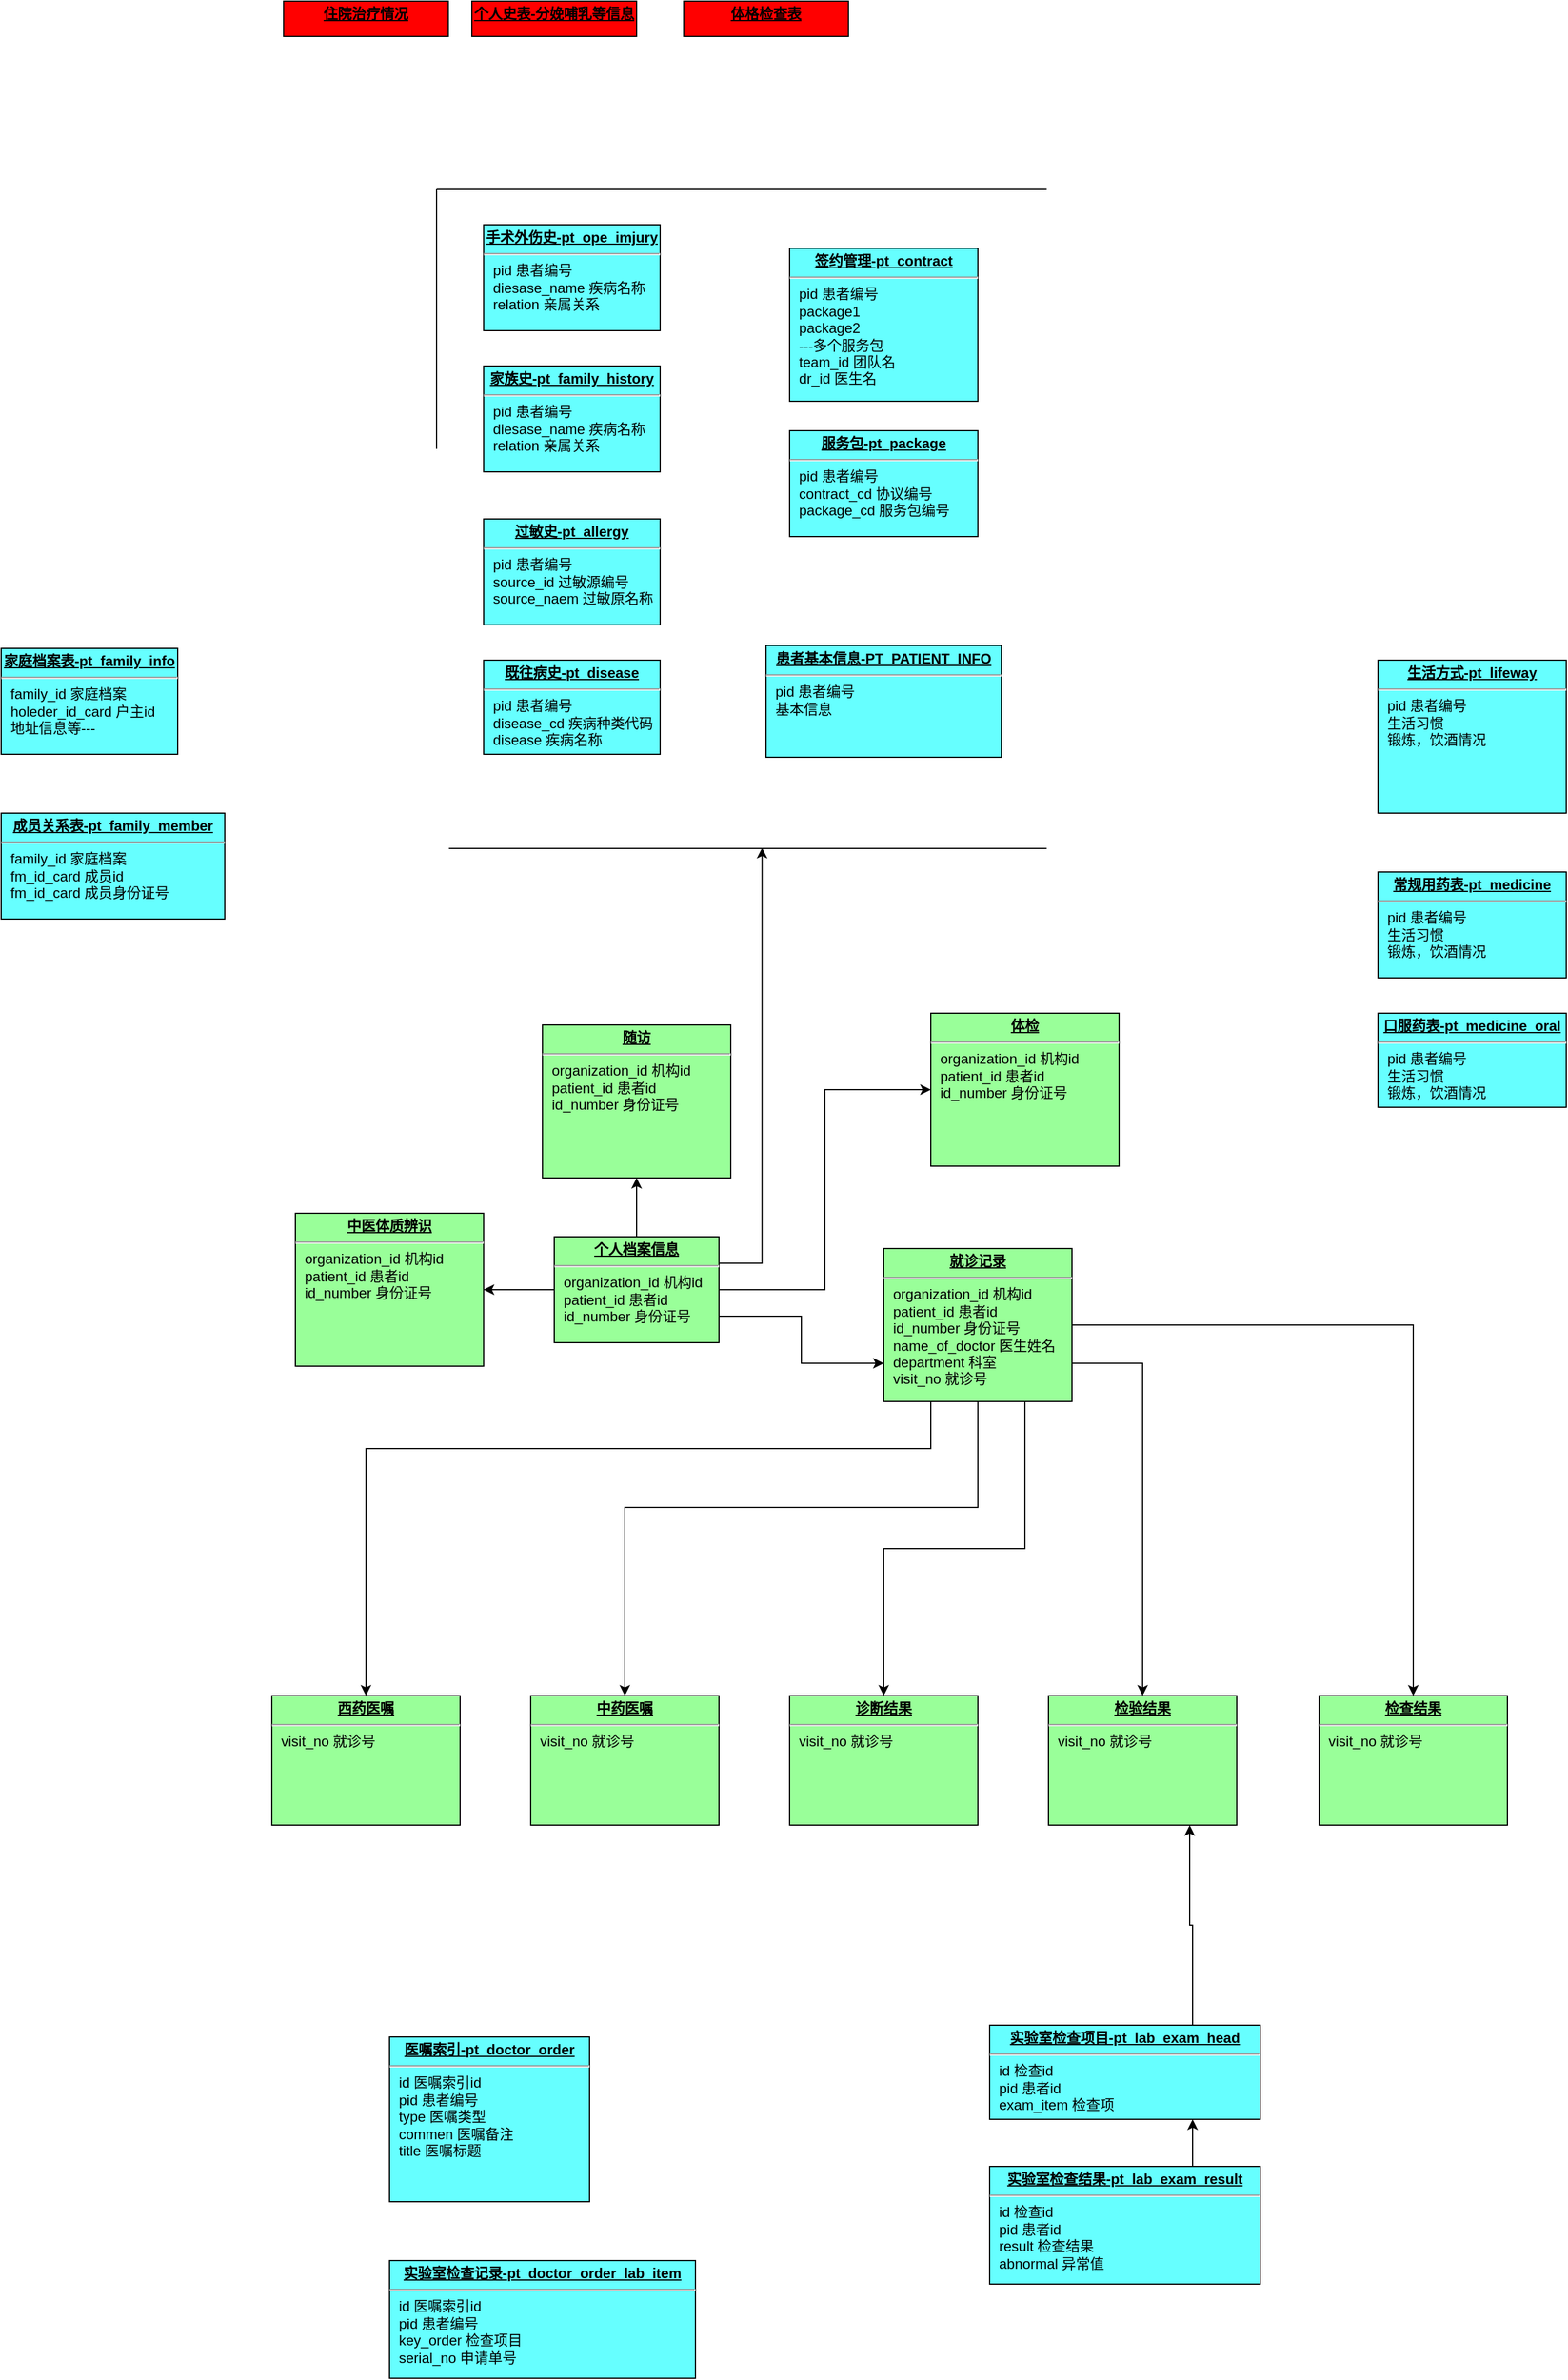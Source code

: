 <mxfile version="20.0.3" type="github">
  <diagram name="Page-1" id="a7904f86-f2b4-8e86-fa97-74104820619b">
    <mxGraphModel dx="2267" dy="1293" grid="1" gridSize="10" guides="1" tooltips="1" connect="1" arrows="1" fold="1" page="1" pageScale="1" pageWidth="1100" pageHeight="850" background="none" math="0" shadow="0">
      <root>
        <mxCell id="0" />
        <mxCell id="1" parent="0" />
        <mxCell id="cJ2p9qlHEQCbhiZmeX7b-15" style="edgeStyle=orthogonalEdgeStyle;rounded=0;orthogonalLoop=1;jettySize=auto;html=1;exitX=1;exitY=0.75;exitDx=0;exitDy=0;entryX=0;entryY=0.75;entryDx=0;entryDy=0;" edge="1" parent="1" source="cJ2p9qlHEQCbhiZmeX7b-1" target="cJ2p9qlHEQCbhiZmeX7b-2">
          <mxGeometry relative="1" as="geometry" />
        </mxCell>
        <mxCell id="cJ2p9qlHEQCbhiZmeX7b-17" style="edgeStyle=orthogonalEdgeStyle;rounded=0;orthogonalLoop=1;jettySize=auto;html=1;exitX=1;exitY=0.5;exitDx=0;exitDy=0;entryX=0;entryY=0.5;entryDx=0;entryDy=0;" edge="1" parent="1" source="cJ2p9qlHEQCbhiZmeX7b-1" target="cJ2p9qlHEQCbhiZmeX7b-16">
          <mxGeometry relative="1" as="geometry" />
        </mxCell>
        <mxCell id="cJ2p9qlHEQCbhiZmeX7b-19" style="edgeStyle=orthogonalEdgeStyle;rounded=0;orthogonalLoop=1;jettySize=auto;html=1;exitX=0.5;exitY=0;exitDx=0;exitDy=0;entryX=0.5;entryY=1;entryDx=0;entryDy=0;" edge="1" parent="1" source="cJ2p9qlHEQCbhiZmeX7b-1" target="cJ2p9qlHEQCbhiZmeX7b-18">
          <mxGeometry relative="1" as="geometry" />
        </mxCell>
        <mxCell id="cJ2p9qlHEQCbhiZmeX7b-21" style="edgeStyle=orthogonalEdgeStyle;rounded=0;orthogonalLoop=1;jettySize=auto;html=1;exitX=0;exitY=0.5;exitDx=0;exitDy=0;" edge="1" parent="1" source="cJ2p9qlHEQCbhiZmeX7b-1" target="cJ2p9qlHEQCbhiZmeX7b-20">
          <mxGeometry relative="1" as="geometry" />
        </mxCell>
        <mxCell id="cJ2p9qlHEQCbhiZmeX7b-23" style="edgeStyle=orthogonalEdgeStyle;rounded=0;orthogonalLoop=1;jettySize=auto;html=1;exitX=1;exitY=0.25;exitDx=0;exitDy=0;entryX=0.532;entryY=0.999;entryDx=0;entryDy=0;entryPerimeter=0;" edge="1" parent="1" source="cJ2p9qlHEQCbhiZmeX7b-1" target="cJ2p9qlHEQCbhiZmeX7b-50">
          <mxGeometry relative="1" as="geometry">
            <mxPoint x="430" y="850" as="targetPoint" />
          </mxGeometry>
        </mxCell>
        <mxCell id="cJ2p9qlHEQCbhiZmeX7b-1" value="&lt;p style=&quot;margin: 0px ; margin-top: 4px ; text-align: center ; text-decoration: underline&quot;&gt;&lt;b&gt;个人档案信息&lt;/b&gt;&lt;/p&gt;&lt;hr&gt;&lt;p style=&quot;margin: 0px ; margin-left: 8px&quot;&gt;organization_id 机构id&lt;/p&gt;&lt;p style=&quot;margin: 0px ; margin-left: 8px&quot;&gt;patient_id 患者id&lt;br&gt;&lt;/p&gt;&lt;p style=&quot;margin: 0px ; margin-left: 8px&quot;&gt;id_number 身份证号&lt;br&gt;&lt;/p&gt;&lt;p style=&quot;margin: 0px ; margin-left: 8px&quot;&gt;&lt;br&gt;&lt;/p&gt;" style="verticalAlign=top;align=left;overflow=fill;fontSize=12;fontFamily=Helvetica;html=1;rounded=0;shadow=0;comic=0;labelBackgroundColor=none;strokeWidth=1;fillColor=#99FF99;" vertex="1" parent="1">
          <mxGeometry x="230" y="1110" width="140" height="90" as="geometry" />
        </mxCell>
        <mxCell id="cJ2p9qlHEQCbhiZmeX7b-10" style="edgeStyle=orthogonalEdgeStyle;rounded=0;orthogonalLoop=1;jettySize=auto;html=1;exitX=0.25;exitY=1;exitDx=0;exitDy=0;entryX=0.5;entryY=0;entryDx=0;entryDy=0;" edge="1" parent="1" source="cJ2p9qlHEQCbhiZmeX7b-2" target="cJ2p9qlHEQCbhiZmeX7b-7">
          <mxGeometry relative="1" as="geometry">
            <Array as="points">
              <mxPoint x="550" y="1290" />
              <mxPoint x="70" y="1290" />
            </Array>
          </mxGeometry>
        </mxCell>
        <mxCell id="cJ2p9qlHEQCbhiZmeX7b-11" style="edgeStyle=orthogonalEdgeStyle;rounded=0;orthogonalLoop=1;jettySize=auto;html=1;exitX=0.5;exitY=1;exitDx=0;exitDy=0;entryX=0.5;entryY=0;entryDx=0;entryDy=0;" edge="1" parent="1" source="cJ2p9qlHEQCbhiZmeX7b-2" target="cJ2p9qlHEQCbhiZmeX7b-8">
          <mxGeometry relative="1" as="geometry">
            <Array as="points">
              <mxPoint x="590" y="1340" />
              <mxPoint x="290" y="1340" />
            </Array>
          </mxGeometry>
        </mxCell>
        <mxCell id="cJ2p9qlHEQCbhiZmeX7b-12" style="edgeStyle=orthogonalEdgeStyle;rounded=0;orthogonalLoop=1;jettySize=auto;html=1;exitX=0.75;exitY=1;exitDx=0;exitDy=0;" edge="1" parent="1" source="cJ2p9qlHEQCbhiZmeX7b-2" target="cJ2p9qlHEQCbhiZmeX7b-5">
          <mxGeometry relative="1" as="geometry" />
        </mxCell>
        <mxCell id="cJ2p9qlHEQCbhiZmeX7b-13" style="edgeStyle=orthogonalEdgeStyle;rounded=0;orthogonalLoop=1;jettySize=auto;html=1;exitX=1;exitY=0.75;exitDx=0;exitDy=0;" edge="1" parent="1" source="cJ2p9qlHEQCbhiZmeX7b-2" target="cJ2p9qlHEQCbhiZmeX7b-4">
          <mxGeometry relative="1" as="geometry" />
        </mxCell>
        <mxCell id="cJ2p9qlHEQCbhiZmeX7b-14" style="edgeStyle=orthogonalEdgeStyle;rounded=0;orthogonalLoop=1;jettySize=auto;html=1;exitX=1;exitY=0.5;exitDx=0;exitDy=0;" edge="1" parent="1" source="cJ2p9qlHEQCbhiZmeX7b-2" target="cJ2p9qlHEQCbhiZmeX7b-6">
          <mxGeometry relative="1" as="geometry" />
        </mxCell>
        <mxCell id="cJ2p9qlHEQCbhiZmeX7b-2" value="&lt;p style=&quot;margin: 0px ; margin-top: 4px ; text-align: center ; text-decoration: underline&quot;&gt;&lt;b&gt;就诊记录&lt;/b&gt;&lt;/p&gt;&lt;hr&gt;&lt;p style=&quot;margin: 0px 0px 0px 8px;&quot;&gt;organization_id 机构id&lt;/p&gt;&lt;p style=&quot;margin: 0px 0px 0px 8px;&quot;&gt;patient_id 患者id&lt;br&gt;&lt;/p&gt;&lt;p style=&quot;margin: 0px 0px 0px 8px;&quot;&gt;id_number 身份证号&lt;/p&gt;&lt;p style=&quot;margin: 0px 0px 0px 8px;&quot;&gt;name_of_doctor 医生姓名&lt;br&gt;&lt;/p&gt;&lt;p style=&quot;margin: 0px 0px 0px 8px;&quot;&gt;department 科室&lt;/p&gt;&lt;p style=&quot;margin: 0px 0px 0px 8px;&quot;&gt;visit_no 就诊号&lt;br&gt;&lt;/p&gt;&lt;p style=&quot;margin: 0px ; margin-left: 8px&quot;&gt;&lt;br&gt;&lt;/p&gt;" style="verticalAlign=top;align=left;overflow=fill;fontSize=12;fontFamily=Helvetica;html=1;rounded=0;shadow=0;comic=0;labelBackgroundColor=none;strokeWidth=1;fillColor=#99FF99;" vertex="1" parent="1">
          <mxGeometry x="510" y="1120" width="160" height="130" as="geometry" />
        </mxCell>
        <mxCell id="cJ2p9qlHEQCbhiZmeX7b-4" value="&lt;p style=&quot;margin: 0px ; margin-top: 4px ; text-align: center ; text-decoration: underline&quot;&gt;&lt;b&gt;检验结果&lt;/b&gt;&lt;/p&gt;&lt;hr&gt;&lt;p style=&quot;margin: 0px 0px 0px 8px;&quot;&gt;visit_no 就诊号&lt;br&gt;&lt;/p&gt;&lt;p style=&quot;margin: 0px ; margin-left: 8px&quot;&gt;&lt;br&gt;&lt;/p&gt;" style="verticalAlign=top;align=left;overflow=fill;fontSize=12;fontFamily=Helvetica;html=1;rounded=0;shadow=0;comic=0;labelBackgroundColor=none;strokeWidth=1;fillColor=#99FF99;" vertex="1" parent="1">
          <mxGeometry x="650" y="1500" width="160" height="110" as="geometry" />
        </mxCell>
        <mxCell id="cJ2p9qlHEQCbhiZmeX7b-5" value="&lt;p style=&quot;margin: 0px ; margin-top: 4px ; text-align: center ; text-decoration: underline&quot;&gt;&lt;b&gt;诊断结果&lt;/b&gt;&lt;/p&gt;&lt;hr&gt;&lt;p style=&quot;margin: 0px 0px 0px 8px;&quot;&gt;visit_no 就诊号&lt;br&gt;&lt;/p&gt;&lt;p style=&quot;margin: 0px ; margin-left: 8px&quot;&gt;&lt;br&gt;&lt;/p&gt;" style="verticalAlign=top;align=left;overflow=fill;fontSize=12;fontFamily=Helvetica;html=1;rounded=0;shadow=0;comic=0;labelBackgroundColor=none;strokeWidth=1;fillColor=#99FF99;" vertex="1" parent="1">
          <mxGeometry x="430" y="1500" width="160" height="110" as="geometry" />
        </mxCell>
        <mxCell id="cJ2p9qlHEQCbhiZmeX7b-6" value="&lt;p style=&quot;margin: 0px ; margin-top: 4px ; text-align: center ; text-decoration: underline&quot;&gt;&lt;b&gt;检查结果&lt;/b&gt;&lt;/p&gt;&lt;hr&gt;&lt;p style=&quot;margin: 0px 0px 0px 8px;&quot;&gt;visit_no 就诊号&lt;br&gt;&lt;/p&gt;&lt;p style=&quot;margin: 0px ; margin-left: 8px&quot;&gt;&lt;br&gt;&lt;/p&gt;" style="verticalAlign=top;align=left;overflow=fill;fontSize=12;fontFamily=Helvetica;html=1;rounded=0;shadow=0;comic=0;labelBackgroundColor=none;strokeWidth=1;fillColor=#99FF99;" vertex="1" parent="1">
          <mxGeometry x="880" y="1500" width="160" height="110" as="geometry" />
        </mxCell>
        <mxCell id="cJ2p9qlHEQCbhiZmeX7b-7" value="&lt;p style=&quot;margin: 0px ; margin-top: 4px ; text-align: center ; text-decoration: underline&quot;&gt;&lt;b&gt;西药医嘱&lt;/b&gt;&lt;/p&gt;&lt;hr&gt;&lt;p style=&quot;margin: 0px 0px 0px 8px;&quot;&gt;visit_no 就诊号&lt;br&gt;&lt;/p&gt;&lt;p style=&quot;margin: 0px ; margin-left: 8px&quot;&gt;&lt;br&gt;&lt;/p&gt;" style="verticalAlign=top;align=left;overflow=fill;fontSize=12;fontFamily=Helvetica;html=1;rounded=0;shadow=0;comic=0;labelBackgroundColor=none;strokeWidth=1;fillColor=#99FF99;" vertex="1" parent="1">
          <mxGeometry x="-10" y="1500" width="160" height="110" as="geometry" />
        </mxCell>
        <mxCell id="cJ2p9qlHEQCbhiZmeX7b-8" value="&lt;p style=&quot;margin: 0px ; margin-top: 4px ; text-align: center ; text-decoration: underline&quot;&gt;&lt;b&gt;中药医嘱&lt;/b&gt;&lt;/p&gt;&lt;hr&gt;&lt;p style=&quot;margin: 0px 0px 0px 8px;&quot;&gt;visit_no 就诊号&lt;br&gt;&lt;/p&gt;&lt;p style=&quot;margin: 0px ; margin-left: 8px&quot;&gt;&lt;br&gt;&lt;/p&gt;" style="verticalAlign=top;align=left;overflow=fill;fontSize=12;fontFamily=Helvetica;html=1;rounded=0;shadow=0;comic=0;labelBackgroundColor=none;strokeWidth=1;fillColor=#99FF99;" vertex="1" parent="1">
          <mxGeometry x="210" y="1500" width="160" height="110" as="geometry" />
        </mxCell>
        <mxCell id="cJ2p9qlHEQCbhiZmeX7b-16" value="&lt;p style=&quot;margin: 0px ; margin-top: 4px ; text-align: center ; text-decoration: underline&quot;&gt;&lt;b&gt;体检&lt;/b&gt;&lt;/p&gt;&lt;hr&gt;&lt;p style=&quot;margin: 0px 0px 0px 8px;&quot;&gt;organization_id 机构id&lt;/p&gt;&lt;p style=&quot;margin: 0px 0px 0px 8px;&quot;&gt;patient_id 患者id&lt;br&gt;&lt;/p&gt;&lt;p style=&quot;margin: 0px 0px 0px 8px;&quot;&gt;id_number 身份证号&lt;/p&gt;&lt;p style=&quot;margin: 0px 0px 0px 8px;&quot;&gt;&lt;br&gt;&lt;/p&gt;&lt;p style=&quot;margin: 0px ; margin-left: 8px&quot;&gt;&lt;br&gt;&lt;/p&gt;" style="verticalAlign=top;align=left;overflow=fill;fontSize=12;fontFamily=Helvetica;html=1;rounded=0;shadow=0;comic=0;labelBackgroundColor=none;strokeWidth=1;fillColor=#99FF99;" vertex="1" parent="1">
          <mxGeometry x="550" y="920" width="160" height="130" as="geometry" />
        </mxCell>
        <mxCell id="cJ2p9qlHEQCbhiZmeX7b-18" value="&lt;p style=&quot;margin: 0px ; margin-top: 4px ; text-align: center ; text-decoration: underline&quot;&gt;&lt;b&gt;随访&lt;/b&gt;&lt;/p&gt;&lt;hr&gt;&lt;p style=&quot;margin: 0px 0px 0px 8px;&quot;&gt;organization_id 机构id&lt;/p&gt;&lt;p style=&quot;margin: 0px 0px 0px 8px;&quot;&gt;patient_id 患者id&lt;br&gt;&lt;/p&gt;&lt;p style=&quot;margin: 0px 0px 0px 8px;&quot;&gt;id_number 身份证号&lt;/p&gt;&lt;p style=&quot;margin: 0px 0px 0px 8px;&quot;&gt;&lt;br&gt;&lt;/p&gt;&lt;p style=&quot;margin: 0px ; margin-left: 8px&quot;&gt;&lt;br&gt;&lt;/p&gt;" style="verticalAlign=top;align=left;overflow=fill;fontSize=12;fontFamily=Helvetica;html=1;rounded=0;shadow=0;comic=0;labelBackgroundColor=none;strokeWidth=1;fillColor=#99FF99;" vertex="1" parent="1">
          <mxGeometry x="220" y="930" width="160" height="130" as="geometry" />
        </mxCell>
        <mxCell id="cJ2p9qlHEQCbhiZmeX7b-20" value="&lt;p style=&quot;margin: 0px ; margin-top: 4px ; text-align: center ; text-decoration: underline&quot;&gt;&lt;b&gt;中医体质辨识&lt;/b&gt;&lt;/p&gt;&lt;hr&gt;&lt;p style=&quot;margin: 0px 0px 0px 8px;&quot;&gt;organization_id 机构id&lt;/p&gt;&lt;p style=&quot;margin: 0px 0px 0px 8px;&quot;&gt;patient_id 患者id&lt;br&gt;&lt;/p&gt;&lt;p style=&quot;margin: 0px 0px 0px 8px;&quot;&gt;id_number 身份证号&lt;/p&gt;&lt;p style=&quot;margin: 0px 0px 0px 8px;&quot;&gt;&lt;br&gt;&lt;/p&gt;&lt;p style=&quot;margin: 0px ; margin-left: 8px&quot;&gt;&lt;br&gt;&lt;/p&gt;" style="verticalAlign=top;align=left;overflow=fill;fontSize=12;fontFamily=Helvetica;html=1;rounded=0;shadow=0;comic=0;labelBackgroundColor=none;strokeWidth=1;fillColor=#99FF99;" vertex="1" parent="1">
          <mxGeometry x="10" y="1090" width="160" height="130" as="geometry" />
        </mxCell>
        <mxCell id="cJ2p9qlHEQCbhiZmeX7b-24" value="&lt;p style=&quot;margin: 0px ; margin-top: 4px ; text-align: center ; text-decoration: underline&quot;&gt;&lt;b&gt;过敏史-pt_allergy&lt;/b&gt;&lt;/p&gt;&lt;hr&gt;&lt;p style=&quot;margin: 0px 0px 0px 8px;&quot;&gt;pid 患者编号&lt;/p&gt;&lt;p style=&quot;margin: 0px 0px 0px 8px;&quot;&gt;source_id 过敏源编号&lt;/p&gt;&lt;p style=&quot;margin: 0px 0px 0px 8px;&quot;&gt;source_naem 过敏原名称&lt;/p&gt;&lt;p style=&quot;margin: 0px 0px 0px 8px;&quot;&gt;&lt;br&gt;&lt;/p&gt;&lt;p style=&quot;margin: 0px ; margin-left: 8px&quot;&gt;&lt;br&gt;&lt;/p&gt;" style="verticalAlign=top;align=left;overflow=fill;fontSize=12;fontFamily=Helvetica;html=1;rounded=0;shadow=0;comic=0;labelBackgroundColor=none;strokeWidth=1;fillColor=#66FFFF;" vertex="1" parent="1">
          <mxGeometry x="170" y="500" width="150" height="90" as="geometry" />
        </mxCell>
        <mxCell id="cJ2p9qlHEQCbhiZmeX7b-25" value="&lt;p style=&quot;margin: 0px ; margin-top: 4px ; text-align: center ; text-decoration: underline&quot;&gt;&lt;b&gt;签约管理-pt_contract&lt;/b&gt;&lt;/p&gt;&lt;hr&gt;&lt;p style=&quot;margin: 0px 0px 0px 8px;&quot;&gt;pid 患者编号&lt;/p&gt;&lt;p style=&quot;margin: 0px 0px 0px 8px;&quot;&gt;package1&lt;/p&gt;&lt;p style=&quot;margin: 0px 0px 0px 8px;&quot;&gt;package2&lt;/p&gt;&lt;p style=&quot;margin: 0px 0px 0px 8px;&quot;&gt;---多个服务包&lt;/p&gt;&lt;p style=&quot;margin: 0px 0px 0px 8px;&quot;&gt;team_id 团队名&lt;/p&gt;&lt;p style=&quot;margin: 0px 0px 0px 8px;&quot;&gt;dr_id 医生名&lt;/p&gt;&lt;p style=&quot;margin: 0px 0px 0px 8px;&quot;&gt;&lt;br&gt;&lt;/p&gt;&lt;p style=&quot;margin: 0px ; margin-left: 8px&quot;&gt;&lt;br&gt;&lt;/p&gt;" style="verticalAlign=top;align=left;overflow=fill;fontSize=12;fontFamily=Helvetica;html=1;rounded=0;shadow=0;comic=0;labelBackgroundColor=none;strokeWidth=1;fillColor=#66FFFF;" vertex="1" parent="1">
          <mxGeometry x="430" y="270" width="160" height="130" as="geometry" />
        </mxCell>
        <mxCell id="cJ2p9qlHEQCbhiZmeX7b-27" value="&lt;p style=&quot;margin: 0px ; margin-top: 4px ; text-align: center ; text-decoration: underline&quot;&gt;&lt;b&gt;既往病史-pt_disease&lt;/b&gt;&lt;/p&gt;&lt;hr&gt;&lt;p style=&quot;margin: 0px 0px 0px 8px;&quot;&gt;pid 患者编号&lt;/p&gt;&lt;p style=&quot;margin: 0px 0px 0px 8px;&quot;&gt;disease_cd 疾病种类代码&lt;/p&gt;&lt;p style=&quot;margin: 0px 0px 0px 8px;&quot;&gt;disease 疾病名称&lt;/p&gt;&lt;p style=&quot;margin: 0px 0px 0px 8px;&quot;&gt;&lt;br&gt;&lt;/p&gt;&lt;p style=&quot;margin: 0px 0px 0px 8px;&quot;&gt;&lt;br&gt;&lt;/p&gt;&lt;p style=&quot;margin: 0px ; margin-left: 8px&quot;&gt;&lt;br&gt;&lt;/p&gt;" style="verticalAlign=top;align=left;overflow=fill;fontSize=12;fontFamily=Helvetica;html=1;rounded=0;shadow=0;comic=0;labelBackgroundColor=none;strokeWidth=1;fillColor=#66FFFF;" vertex="1" parent="1">
          <mxGeometry x="170" y="620" width="150" height="80" as="geometry" />
        </mxCell>
        <mxCell id="cJ2p9qlHEQCbhiZmeX7b-28" value="&lt;p style=&quot;margin: 0px ; margin-top: 4px ; text-align: center ; text-decoration: underline&quot;&gt;&lt;b&gt;医嘱索引-pt_doctor_order&lt;/b&gt;&lt;/p&gt;&lt;hr&gt;&lt;p style=&quot;margin: 0px 0px 0px 8px;&quot;&gt;id 医嘱索引id&lt;/p&gt;&lt;p style=&quot;margin: 0px 0px 0px 8px;&quot;&gt;pid 患者编号&lt;/p&gt;&lt;p style=&quot;margin: 0px 0px 0px 8px;&quot;&gt;type 医嘱类型&lt;/p&gt;&lt;p style=&quot;margin: 0px 0px 0px 8px;&quot;&gt;commen 医嘱备注&lt;/p&gt;&lt;p style=&quot;margin: 0px 0px 0px 8px;&quot;&gt;title 医嘱标题&lt;/p&gt;&lt;p style=&quot;margin: 0px ; margin-left: 8px&quot;&gt;&lt;br&gt;&lt;/p&gt;" style="verticalAlign=top;align=left;overflow=fill;fontSize=12;fontFamily=Helvetica;html=1;rounded=0;shadow=0;comic=0;labelBackgroundColor=none;strokeWidth=1;fillColor=#66FFFF;" vertex="1" parent="1">
          <mxGeometry x="90" y="1790" width="170" height="140" as="geometry" />
        </mxCell>
        <mxCell id="cJ2p9qlHEQCbhiZmeX7b-30" value="&lt;p style=&quot;text-decoration-line: underline; margin: 4px 0px 0px; text-align: center;&quot;&gt;&lt;b&gt;实验室检查记录-&lt;/b&gt;&lt;b style=&quot;background-color: initial;&quot;&gt;&lt;u&gt;pt_doctor_order_lab_item&lt;/u&gt;&lt;/b&gt;&lt;/p&gt;&lt;hr&gt;&lt;p style=&quot;margin: 0px 0px 0px 8px;&quot;&gt;id 医嘱索引id&lt;/p&gt;&lt;p style=&quot;margin: 0px 0px 0px 8px;&quot;&gt;pid 患者编号&lt;/p&gt;&lt;p style=&quot;margin: 0px 0px 0px 8px;&quot;&gt;key_order 检查项目&lt;/p&gt;&lt;p style=&quot;margin: 0px 0px 0px 8px;&quot;&gt;serial_no 申请单号&lt;/p&gt;&lt;p style=&quot;margin: 0px ; margin-left: 8px&quot;&gt;&lt;br&gt;&lt;/p&gt;" style="verticalAlign=top;align=left;overflow=fill;fontSize=12;fontFamily=Helvetica;html=1;rounded=0;shadow=0;comic=0;labelBackgroundColor=none;strokeWidth=1;fillColor=#66FFFF;" vertex="1" parent="1">
          <mxGeometry x="90" y="1980" width="260" height="100" as="geometry" />
        </mxCell>
        <mxCell id="cJ2p9qlHEQCbhiZmeX7b-31" value="&lt;p style=&quot;margin: 0px ; margin-top: 4px ; text-align: center ; text-decoration: underline&quot;&gt;&lt;b&gt;家族史-pt_family_history&lt;/b&gt;&lt;/p&gt;&lt;hr&gt;&lt;p style=&quot;margin: 0px 0px 0px 8px;&quot;&gt;pid 患者编号&lt;/p&gt;&lt;p style=&quot;margin: 0px 0px 0px 8px;&quot;&gt;diesase_name 疾病名称&lt;/p&gt;&lt;p style=&quot;margin: 0px 0px 0px 8px;&quot;&gt;relation 亲属关系&lt;/p&gt;&lt;p style=&quot;margin: 0px 0px 0px 8px;&quot;&gt;&lt;br&gt;&lt;/p&gt;&lt;p style=&quot;margin: 0px ; margin-left: 8px&quot;&gt;&lt;br&gt;&lt;/p&gt;" style="verticalAlign=top;align=left;overflow=fill;fontSize=12;fontFamily=Helvetica;html=1;rounded=0;shadow=0;comic=0;labelBackgroundColor=none;strokeWidth=1;fillColor=#66FFFF;" vertex="1" parent="1">
          <mxGeometry x="170" y="370" width="150" height="90" as="geometry" />
        </mxCell>
        <mxCell id="cJ2p9qlHEQCbhiZmeX7b-32" value="&lt;p style=&quot;margin: 0px ; margin-top: 4px ; text-align: center ; text-decoration: underline&quot;&gt;&lt;b&gt;家庭档案表-pt_family_info&lt;/b&gt;&lt;/p&gt;&lt;hr&gt;&lt;p style=&quot;margin: 0px 0px 0px 8px;&quot;&gt;family_id 家庭档案&lt;/p&gt;&lt;p style=&quot;margin: 0px 0px 0px 8px;&quot;&gt;holeder_id_card 户主id&lt;/p&gt;&lt;p style=&quot;margin: 0px 0px 0px 8px;&quot;&gt;地址信息等---&lt;/p&gt;&lt;p style=&quot;margin: 0px 0px 0px 8px;&quot;&gt;&lt;br&gt;&lt;/p&gt;&lt;p style=&quot;margin: 0px ; margin-left: 8px&quot;&gt;&lt;br&gt;&lt;/p&gt;" style="verticalAlign=top;align=left;overflow=fill;fontSize=12;fontFamily=Helvetica;html=1;rounded=0;shadow=0;comic=0;labelBackgroundColor=none;strokeWidth=1;fillColor=#66FFFF;" vertex="1" parent="1">
          <mxGeometry x="-240" y="610" width="150" height="90" as="geometry" />
        </mxCell>
        <mxCell id="cJ2p9qlHEQCbhiZmeX7b-33" value="&lt;p style=&quot;margin: 0px ; margin-top: 4px ; text-align: center ; text-decoration: underline&quot;&gt;&lt;b&gt;成员关系表-pt_family_member&lt;/b&gt;&lt;/p&gt;&lt;hr&gt;&lt;p style=&quot;margin: 0px 0px 0px 8px;&quot;&gt;family_id 家庭档案&lt;/p&gt;&lt;p style=&quot;margin: 0px 0px 0px 8px;&quot;&gt;fm_id_card 成员id&lt;/p&gt;&lt;p style=&quot;margin: 0px 0px 0px 8px;&quot;&gt;fm_id_card 成员身份证号&lt;/p&gt;&lt;p style=&quot;margin: 0px ; margin-left: 8px&quot;&gt;&lt;br&gt;&lt;/p&gt;" style="verticalAlign=top;align=left;overflow=fill;fontSize=12;fontFamily=Helvetica;html=1;rounded=0;shadow=0;comic=0;labelBackgroundColor=none;strokeWidth=1;fillColor=#66FFFF;" vertex="1" parent="1">
          <mxGeometry x="-240" y="750" width="190" height="90" as="geometry" />
        </mxCell>
        <mxCell id="cJ2p9qlHEQCbhiZmeX7b-34" value="&lt;p style=&quot;margin: 0px ; margin-top: 4px ; text-align: center ; text-decoration: underline&quot;&gt;&lt;b&gt;住院治疗情况&lt;/b&gt;&lt;/p&gt;&lt;p style=&quot;margin: 0px ; margin-left: 8px&quot;&gt;&lt;br&gt;&lt;/p&gt;" style="verticalAlign=top;align=left;overflow=fill;fontSize=12;fontFamily=Helvetica;html=1;rounded=0;shadow=0;comic=0;labelBackgroundColor=none;strokeWidth=1;fillColor=#FF0000;" vertex="1" parent="1">
          <mxGeometry y="60" width="140" height="30" as="geometry" />
        </mxCell>
        <mxCell id="cJ2p9qlHEQCbhiZmeX7b-40" style="edgeStyle=orthogonalEdgeStyle;rounded=0;orthogonalLoop=1;jettySize=auto;html=1;exitX=0.75;exitY=0;exitDx=0;exitDy=0;entryX=0.75;entryY=1;entryDx=0;entryDy=0;" edge="1" parent="1" source="cJ2p9qlHEQCbhiZmeX7b-35" target="cJ2p9qlHEQCbhiZmeX7b-4">
          <mxGeometry relative="1" as="geometry" />
        </mxCell>
        <mxCell id="cJ2p9qlHEQCbhiZmeX7b-35" value="&lt;p style=&quot;margin: 0px ; margin-top: 4px ; text-align: center ; text-decoration: underline&quot;&gt;&lt;b&gt;实验室检查项目-pt_lab_exam_head&lt;/b&gt;&lt;/p&gt;&lt;hr&gt;&lt;p style=&quot;margin: 0px 0px 0px 8px;&quot;&gt;id 检查id&lt;/p&gt;&lt;p style=&quot;margin: 0px 0px 0px 8px;&quot;&gt;pid 患者id&lt;/p&gt;&lt;p style=&quot;margin: 0px 0px 0px 8px;&quot;&gt;exam_item 检查项&lt;/p&gt;&lt;p style=&quot;margin: 0px ; margin-left: 8px&quot;&gt;&lt;br&gt;&lt;/p&gt;" style="verticalAlign=top;align=left;overflow=fill;fontSize=12;fontFamily=Helvetica;html=1;rounded=0;shadow=0;comic=0;labelBackgroundColor=none;strokeWidth=1;fillColor=#66FFFF;" vertex="1" parent="1">
          <mxGeometry x="600" y="1780" width="230" height="80" as="geometry" />
        </mxCell>
        <mxCell id="cJ2p9qlHEQCbhiZmeX7b-39" style="edgeStyle=orthogonalEdgeStyle;rounded=0;orthogonalLoop=1;jettySize=auto;html=1;exitX=0.75;exitY=0;exitDx=0;exitDy=0;entryX=0.75;entryY=1;entryDx=0;entryDy=0;" edge="1" parent="1" source="cJ2p9qlHEQCbhiZmeX7b-36" target="cJ2p9qlHEQCbhiZmeX7b-35">
          <mxGeometry relative="1" as="geometry" />
        </mxCell>
        <mxCell id="cJ2p9qlHEQCbhiZmeX7b-36" value="&lt;p style=&quot;margin: 0px ; margin-top: 4px ; text-align: center ; text-decoration: underline&quot;&gt;&lt;b&gt;实验室检查结果-pt_lab_exam_result&lt;/b&gt;&lt;/p&gt;&lt;hr&gt;&lt;p style=&quot;margin: 0px 0px 0px 8px;&quot;&gt;id 检查id&lt;/p&gt;&lt;p style=&quot;margin: 0px 0px 0px 8px;&quot;&gt;pid 患者id&lt;/p&gt;&lt;p style=&quot;margin: 0px 0px 0px 8px;&quot;&gt;result 检查结果&lt;/p&gt;&lt;p style=&quot;margin: 0px ; margin-left: 8px&quot;&gt;abnormal 异常值&lt;/p&gt;" style="verticalAlign=top;align=left;overflow=fill;fontSize=12;fontFamily=Helvetica;html=1;rounded=0;shadow=0;comic=0;labelBackgroundColor=none;strokeWidth=1;fillColor=#66FFFF;" vertex="1" parent="1">
          <mxGeometry x="600" y="1900" width="230" height="100" as="geometry" />
        </mxCell>
        <mxCell id="cJ2p9qlHEQCbhiZmeX7b-43" value="&lt;p style=&quot;margin: 0px ; margin-top: 4px ; text-align: center ; text-decoration: underline&quot;&gt;&lt;b&gt;生活方式-pt_lifeway&lt;/b&gt;&lt;/p&gt;&lt;hr&gt;&lt;p style=&quot;margin: 0px 0px 0px 8px;&quot;&gt;pid 患者编号&lt;/p&gt;&lt;p style=&quot;margin: 0px 0px 0px 8px;&quot;&gt;生活习惯&lt;/p&gt;&lt;p style=&quot;margin: 0px 0px 0px 8px;&quot;&gt;锻炼，饮酒情况&lt;/p&gt;&lt;p style=&quot;margin: 0px 0px 0px 8px;&quot;&gt;&lt;br&gt;&lt;/p&gt;&lt;p style=&quot;margin: 0px ; margin-left: 8px&quot;&gt;&lt;br&gt;&lt;/p&gt;" style="verticalAlign=top;align=left;overflow=fill;fontSize=12;fontFamily=Helvetica;html=1;rounded=0;shadow=0;comic=0;labelBackgroundColor=none;strokeWidth=1;fillColor=#66FFFF;" vertex="1" parent="1">
          <mxGeometry x="930" y="620" width="160" height="130" as="geometry" />
        </mxCell>
        <mxCell id="cJ2p9qlHEQCbhiZmeX7b-44" value="&lt;p style=&quot;margin: 0px ; margin-top: 4px ; text-align: center ; text-decoration: underline&quot;&gt;&lt;b&gt;常规用药表-pt_medicine&lt;/b&gt;&lt;/p&gt;&lt;hr&gt;&lt;p style=&quot;margin: 0px 0px 0px 8px;&quot;&gt;pid 患者编号&lt;/p&gt;&lt;p style=&quot;margin: 0px 0px 0px 8px;&quot;&gt;生活习惯&lt;/p&gt;&lt;p style=&quot;margin: 0px 0px 0px 8px;&quot;&gt;锻炼，饮酒情况&lt;/p&gt;&lt;p style=&quot;margin: 0px 0px 0px 8px;&quot;&gt;&lt;br&gt;&lt;/p&gt;&lt;p style=&quot;margin: 0px ; margin-left: 8px&quot;&gt;&lt;br&gt;&lt;/p&gt;" style="verticalAlign=top;align=left;overflow=fill;fontSize=12;fontFamily=Helvetica;html=1;rounded=0;shadow=0;comic=0;labelBackgroundColor=none;strokeWidth=1;fillColor=#66FFFF;" vertex="1" parent="1">
          <mxGeometry x="930" y="800" width="160" height="90" as="geometry" />
        </mxCell>
        <mxCell id="cJ2p9qlHEQCbhiZmeX7b-45" value="&lt;p style=&quot;margin: 0px ; margin-top: 4px ; text-align: center ; text-decoration: underline&quot;&gt;&lt;b&gt;口服药表-pt_medicine_oral&lt;/b&gt;&lt;/p&gt;&lt;hr&gt;&lt;p style=&quot;margin: 0px 0px 0px 8px;&quot;&gt;pid 患者编号&lt;/p&gt;&lt;p style=&quot;margin: 0px 0px 0px 8px;&quot;&gt;生活习惯&lt;/p&gt;&lt;p style=&quot;margin: 0px 0px 0px 8px;&quot;&gt;锻炼，饮酒情况&lt;/p&gt;&lt;p style=&quot;margin: 0px 0px 0px 8px;&quot;&gt;&lt;br&gt;&lt;/p&gt;&lt;p style=&quot;margin: 0px ; margin-left: 8px&quot;&gt;&lt;br&gt;&lt;/p&gt;" style="verticalAlign=top;align=left;overflow=fill;fontSize=12;fontFamily=Helvetica;html=1;rounded=0;shadow=0;comic=0;labelBackgroundColor=none;strokeWidth=1;fillColor=#66FFFF;" vertex="1" parent="1">
          <mxGeometry x="930" y="920" width="160" height="80" as="geometry" />
        </mxCell>
        <mxCell id="cJ2p9qlHEQCbhiZmeX7b-46" value="&lt;p style=&quot;margin: 0px ; margin-top: 4px ; text-align: center ; text-decoration: underline&quot;&gt;&lt;b&gt;手术外伤史-pt_ope_imjury&lt;/b&gt;&lt;/p&gt;&lt;hr&gt;&lt;p style=&quot;margin: 0px 0px 0px 8px;&quot;&gt;pid 患者编号&lt;/p&gt;&lt;p style=&quot;margin: 0px 0px 0px 8px;&quot;&gt;diesase_name 疾病名称&lt;/p&gt;&lt;p style=&quot;margin: 0px 0px 0px 8px;&quot;&gt;relation 亲属关系&lt;/p&gt;&lt;p style=&quot;margin: 0px 0px 0px 8px;&quot;&gt;&lt;br&gt;&lt;/p&gt;&lt;p style=&quot;margin: 0px ; margin-left: 8px&quot;&gt;&lt;br&gt;&lt;/p&gt;" style="verticalAlign=top;align=left;overflow=fill;fontSize=12;fontFamily=Helvetica;html=1;rounded=0;shadow=0;comic=0;labelBackgroundColor=none;strokeWidth=1;fillColor=#66FFFF;" vertex="1" parent="1">
          <mxGeometry x="170" y="250" width="150" height="90" as="geometry" />
        </mxCell>
        <mxCell id="cJ2p9qlHEQCbhiZmeX7b-47" value="&lt;p style=&quot;margin: 0px ; margin-top: 4px ; text-align: center ; text-decoration: underline&quot;&gt;&lt;b&gt;服务包-pt_package&lt;/b&gt;&lt;/p&gt;&lt;hr&gt;&lt;p style=&quot;margin: 0px 0px 0px 8px;&quot;&gt;pid 患者编号&lt;/p&gt;&lt;p style=&quot;margin: 0px 0px 0px 8px;&quot;&gt;contract_cd 协议编号&lt;/p&gt;&lt;p style=&quot;margin: 0px 0px 0px 8px;&quot;&gt;package_cd 服务包编号&lt;/p&gt;&lt;p style=&quot;margin: 0px 0px 0px 8px;&quot;&gt;&lt;br&gt;&lt;/p&gt;&lt;p style=&quot;margin: 0px ; margin-left: 8px&quot;&gt;&lt;br&gt;&lt;/p&gt;" style="verticalAlign=top;align=left;overflow=fill;fontSize=12;fontFamily=Helvetica;html=1;rounded=0;shadow=0;comic=0;labelBackgroundColor=none;strokeWidth=1;fillColor=#66FFFF;" vertex="1" parent="1">
          <mxGeometry x="430" y="425" width="160" height="90" as="geometry" />
        </mxCell>
        <mxCell id="cJ2p9qlHEQCbhiZmeX7b-49" value="&lt;p style=&quot;margin: 0px ; margin-top: 4px ; text-align: center ; text-decoration: underline&quot;&gt;&lt;b&gt;个人史表-分娩哺乳等信息&lt;/b&gt;&lt;/p&gt;&lt;p style=&quot;margin: 0px ; margin-left: 8px&quot;&gt;&lt;br&gt;&lt;/p&gt;" style="verticalAlign=top;align=left;overflow=fill;fontSize=12;fontFamily=Helvetica;html=1;rounded=0;shadow=0;comic=0;labelBackgroundColor=none;strokeWidth=1;fillColor=#FF0000;" vertex="1" parent="1">
          <mxGeometry x="160" y="60" width="140" height="30" as="geometry" />
        </mxCell>
        <mxCell id="cJ2p9qlHEQCbhiZmeX7b-50" value="" style="swimlane;startSize=0;fillColor=#FF0000;" vertex="1" parent="1">
          <mxGeometry x="130" y="220" width="520" height="560" as="geometry">
            <mxRectangle x="130" y="190" width="50" height="40" as="alternateBounds" />
          </mxGeometry>
        </mxCell>
        <mxCell id="cJ2p9qlHEQCbhiZmeX7b-48" value="&lt;p style=&quot;margin: 0px ; margin-top: 4px ; text-align: center ; text-decoration: underline&quot;&gt;&lt;b&gt;患者基本信息-&lt;/b&gt;&lt;b style=&quot;background-color: initial;&quot;&gt;&lt;u&gt;PT_PATIENT_INFO&lt;/u&gt;&lt;/b&gt;&lt;/p&gt;&lt;hr&gt;&lt;p style=&quot;margin: 0px 0px 0px 8px;&quot;&gt;pid 患者编号&lt;/p&gt;&lt;p style=&quot;margin: 0px 0px 0px 8px;&quot;&gt;基本信息&lt;/p&gt;&lt;p style=&quot;margin: 0px 0px 0px 8px;&quot;&gt;&lt;br&gt;&lt;/p&gt;&lt;p style=&quot;margin: 0px ; margin-left: 8px&quot;&gt;&lt;br&gt;&lt;/p&gt;" style="verticalAlign=top;align=left;overflow=fill;fontSize=12;fontFamily=Helvetica;html=1;rounded=0;shadow=0;comic=0;labelBackgroundColor=none;strokeWidth=1;fillColor=#66FFFF;" vertex="1" parent="cJ2p9qlHEQCbhiZmeX7b-50">
          <mxGeometry x="280" y="387.5" width="200" height="95" as="geometry" />
        </mxCell>
        <mxCell id="cJ2p9qlHEQCbhiZmeX7b-51" value="&lt;p style=&quot;margin: 4px 0px 0px; text-align: center;&quot;&gt;&lt;b&gt;&lt;u&gt;体格检查表&lt;/u&gt;&lt;/b&gt;&lt;br&gt;&lt;/p&gt;" style="verticalAlign=top;align=left;overflow=fill;fontSize=12;fontFamily=Helvetica;html=1;rounded=0;shadow=0;comic=0;labelBackgroundColor=none;strokeWidth=1;fillColor=#FF0000;" vertex="1" parent="1">
          <mxGeometry x="340" y="60" width="140" height="30" as="geometry" />
        </mxCell>
      </root>
    </mxGraphModel>
  </diagram>
</mxfile>
